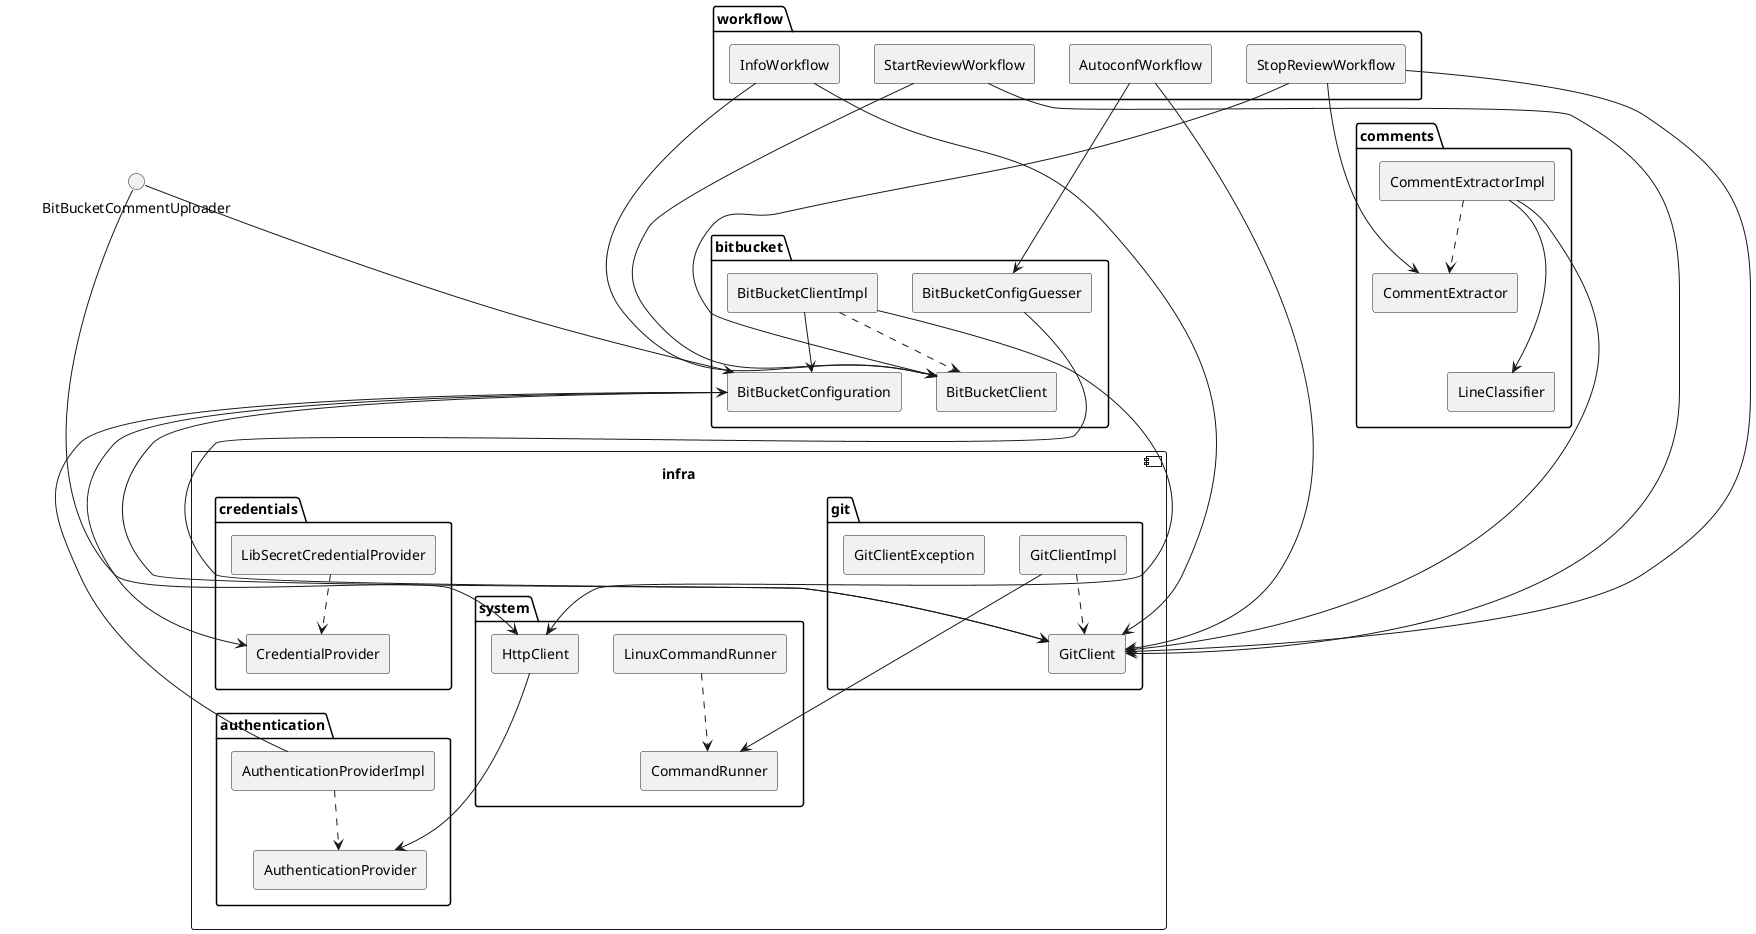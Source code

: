 @startuml
package workflow {
rectangle InfoWorkflow
rectangle AutoconfWorkflow
rectangle StopReviewWorkflow
rectangle StartReviewWorkflow
}
package comments {
rectangle CommentExtractor
rectangle CommentExtractorImpl
rectangle LineClassifier
}

package bitbucket {
rectangle BitBucketConfigGuesser
rectangle BitBucketConfiguration
rectangle BitBucketClient
rectangle BitBucketClientImpl
}
component infra{
package git{
rectangle GitClient
rectangle GitClientImpl
rectangle GitClientException
}
package system {
rectangle CommandRunner
rectangle HttpClient
rectangle LinuxCommandRunner
}
package authentication{
rectangle AuthenticationProviderImpl
rectangle AuthenticationProvider
}
package credentials{
 rectangle LibSecretCredentialProvider
 rectangle CredentialProvider
}
}

AuthenticationProviderImpl --> BitBucketConfiguration
BitBucketClientImpl --> BitBucketConfiguration
BitBucketClientImpl ---> HttpClient
BitBucketCommentUploader ---> BitBucketConfiguration
BitBucketCommentUploader ---> HttpClient
BitBucketConfigGuesser ---> GitClient
BitBucketConfiguration ---> CredentialProvider
BitBucketConfiguration ---> GitClient
CommentExtractorImpl ---> GitClient
CommentExtractorImpl ---> LineClassifier
GitClientImpl ---> CommandRunner
HttpClient ---> AuthenticationProvider
AutoconfWorkflow ---> BitBucketConfigGuesser
AutoconfWorkflow ---> GitClient
InfoWorkflow ---> BitBucketClient
InfoWorkflow ---> GitClient
StartReviewWorkflow ---> BitBucketClient
StartReviewWorkflow ---> GitClient
StopReviewWorkflow ---> BitBucketClient
StopReviewWorkflow ---> CommentExtractor
StopReviewWorkflow ---> GitClient
LinuxCommandRunner ..>  CommandRunner
AuthenticationProviderImpl ..>  AuthenticationProvider
LibSecretCredentialProvider ..>  CredentialProvider
GitClientImpl ..>  GitClient
CommentExtractorImpl ..>  CommentExtractor
BitBucketClientImpl ..>  BitBucketClient
@enduml